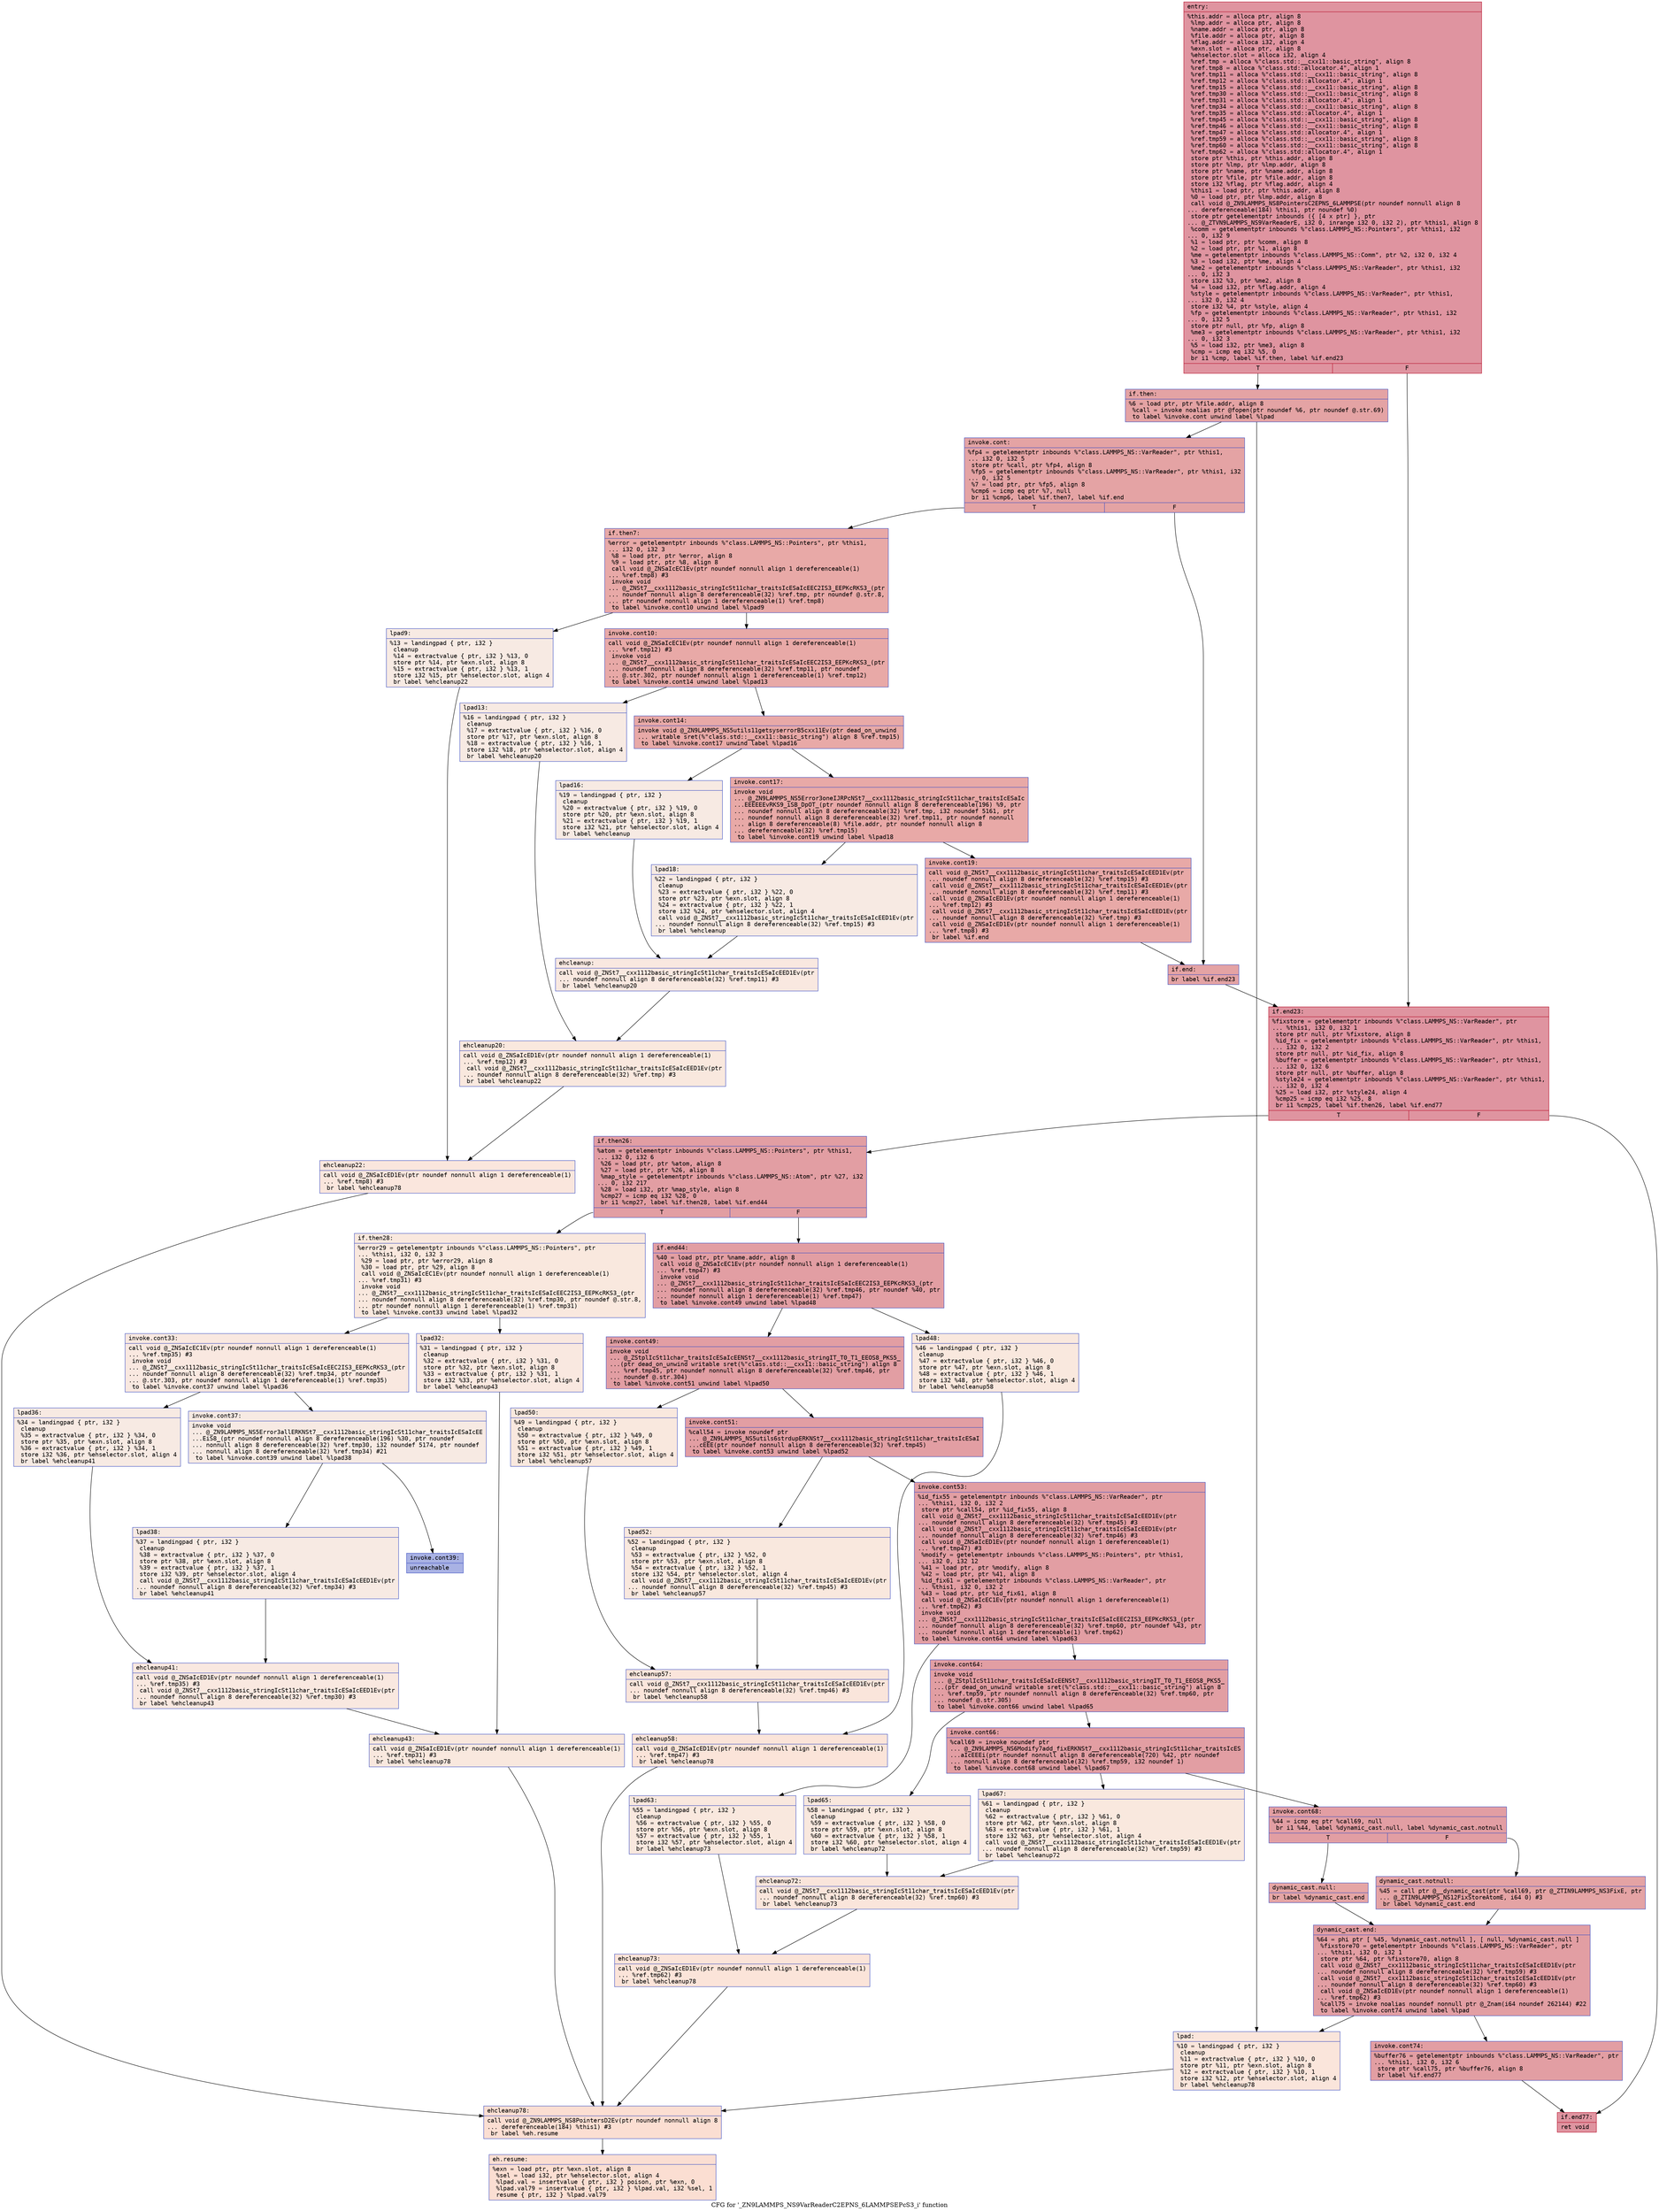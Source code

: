 digraph "CFG for '_ZN9LAMMPS_NS9VarReaderC2EPNS_6LAMMPSEPcS3_i' function" {
	label="CFG for '_ZN9LAMMPS_NS9VarReaderC2EPNS_6LAMMPSEPcS3_i' function";

	Node0x556bfe9570a0 [shape=record,color="#b70d28ff", style=filled, fillcolor="#b70d2870" fontname="Courier",label="{entry:\l|  %this.addr = alloca ptr, align 8\l  %lmp.addr = alloca ptr, align 8\l  %name.addr = alloca ptr, align 8\l  %file.addr = alloca ptr, align 8\l  %flag.addr = alloca i32, align 4\l  %exn.slot = alloca ptr, align 8\l  %ehselector.slot = alloca i32, align 4\l  %ref.tmp = alloca %\"class.std::__cxx11::basic_string\", align 8\l  %ref.tmp8 = alloca %\"class.std::allocator.4\", align 1\l  %ref.tmp11 = alloca %\"class.std::__cxx11::basic_string\", align 8\l  %ref.tmp12 = alloca %\"class.std::allocator.4\", align 1\l  %ref.tmp15 = alloca %\"class.std::__cxx11::basic_string\", align 8\l  %ref.tmp30 = alloca %\"class.std::__cxx11::basic_string\", align 8\l  %ref.tmp31 = alloca %\"class.std::allocator.4\", align 1\l  %ref.tmp34 = alloca %\"class.std::__cxx11::basic_string\", align 8\l  %ref.tmp35 = alloca %\"class.std::allocator.4\", align 1\l  %ref.tmp45 = alloca %\"class.std::__cxx11::basic_string\", align 8\l  %ref.tmp46 = alloca %\"class.std::__cxx11::basic_string\", align 8\l  %ref.tmp47 = alloca %\"class.std::allocator.4\", align 1\l  %ref.tmp59 = alloca %\"class.std::__cxx11::basic_string\", align 8\l  %ref.tmp60 = alloca %\"class.std::__cxx11::basic_string\", align 8\l  %ref.tmp62 = alloca %\"class.std::allocator.4\", align 1\l  store ptr %this, ptr %this.addr, align 8\l  store ptr %lmp, ptr %lmp.addr, align 8\l  store ptr %name, ptr %name.addr, align 8\l  store ptr %file, ptr %file.addr, align 8\l  store i32 %flag, ptr %flag.addr, align 4\l  %this1 = load ptr, ptr %this.addr, align 8\l  %0 = load ptr, ptr %lmp.addr, align 8\l  call void @_ZN9LAMMPS_NS8PointersC2EPNS_6LAMMPSE(ptr noundef nonnull align 8\l... dereferenceable(184) %this1, ptr noundef %0)\l  store ptr getelementptr inbounds (\{ [4 x ptr] \}, ptr\l... @_ZTVN9LAMMPS_NS9VarReaderE, i32 0, inrange i32 0, i32 2), ptr %this1, align 8\l  %comm = getelementptr inbounds %\"class.LAMMPS_NS::Pointers\", ptr %this1, i32\l... 0, i32 9\l  %1 = load ptr, ptr %comm, align 8\l  %2 = load ptr, ptr %1, align 8\l  %me = getelementptr inbounds %\"class.LAMMPS_NS::Comm\", ptr %2, i32 0, i32 4\l  %3 = load i32, ptr %me, align 4\l  %me2 = getelementptr inbounds %\"class.LAMMPS_NS::VarReader\", ptr %this1, i32\l... 0, i32 3\l  store i32 %3, ptr %me2, align 8\l  %4 = load i32, ptr %flag.addr, align 4\l  %style = getelementptr inbounds %\"class.LAMMPS_NS::VarReader\", ptr %this1,\l... i32 0, i32 4\l  store i32 %4, ptr %style, align 4\l  %fp = getelementptr inbounds %\"class.LAMMPS_NS::VarReader\", ptr %this1, i32\l... 0, i32 5\l  store ptr null, ptr %fp, align 8\l  %me3 = getelementptr inbounds %\"class.LAMMPS_NS::VarReader\", ptr %this1, i32\l... 0, i32 3\l  %5 = load i32, ptr %me3, align 8\l  %cmp = icmp eq i32 %5, 0\l  br i1 %cmp, label %if.then, label %if.end23\l|{<s0>T|<s1>F}}"];
	Node0x556bfe9570a0:s0 -> Node0x556bfe9597d0[tooltip="entry -> if.then\nProbability 37.50%" ];
	Node0x556bfe9570a0:s1 -> Node0x556bfe959840[tooltip="entry -> if.end23\nProbability 62.50%" ];
	Node0x556bfe9597d0 [shape=record,color="#3d50c3ff", style=filled, fillcolor="#c32e3170" fontname="Courier",label="{if.then:\l|  %6 = load ptr, ptr %file.addr, align 8\l  %call = invoke noalias ptr @fopen(ptr noundef %6, ptr noundef @.str.69)\l          to label %invoke.cont unwind label %lpad\l}"];
	Node0x556bfe9597d0 -> Node0x556bfe9599c0[tooltip="if.then -> invoke.cont\nProbability 100.00%" ];
	Node0x556bfe9597d0 -> Node0x556bfe959a10[tooltip="if.then -> lpad\nProbability 0.00%" ];
	Node0x556bfe9599c0 [shape=record,color="#3d50c3ff", style=filled, fillcolor="#c32e3170" fontname="Courier",label="{invoke.cont:\l|  %fp4 = getelementptr inbounds %\"class.LAMMPS_NS::VarReader\", ptr %this1,\l... i32 0, i32 5\l  store ptr %call, ptr %fp4, align 8\l  %fp5 = getelementptr inbounds %\"class.LAMMPS_NS::VarReader\", ptr %this1, i32\l... 0, i32 5\l  %7 = load ptr, ptr %fp5, align 8\l  %cmp6 = icmp eq ptr %7, null\l  br i1 %cmp6, label %if.then7, label %if.end\l|{<s0>T|<s1>F}}"];
	Node0x556bfe9599c0:s0 -> Node0x556bfe959f80[tooltip="invoke.cont -> if.then7\nProbability 37.50%" ];
	Node0x556bfe9599c0:s1 -> Node0x556bfe95a000[tooltip="invoke.cont -> if.end\nProbability 62.50%" ];
	Node0x556bfe959f80 [shape=record,color="#3d50c3ff", style=filled, fillcolor="#ca3b3770" fontname="Courier",label="{if.then7:\l|  %error = getelementptr inbounds %\"class.LAMMPS_NS::Pointers\", ptr %this1,\l... i32 0, i32 3\l  %8 = load ptr, ptr %error, align 8\l  %9 = load ptr, ptr %8, align 8\l  call void @_ZNSaIcEC1Ev(ptr noundef nonnull align 1 dereferenceable(1)\l... %ref.tmp8) #3\l  invoke void\l... @_ZNSt7__cxx1112basic_stringIcSt11char_traitsIcESaIcEEC2IS3_EEPKcRKS3_(ptr\l... noundef nonnull align 8 dereferenceable(32) %ref.tmp, ptr noundef @.str.8,\l... ptr noundef nonnull align 1 dereferenceable(1) %ref.tmp8)\l          to label %invoke.cont10 unwind label %lpad9\l}"];
	Node0x556bfe959f80 -> Node0x556bfe95a480[tooltip="if.then7 -> invoke.cont10\nProbability 100.00%" ];
	Node0x556bfe959f80 -> Node0x556bfe95a500[tooltip="if.then7 -> lpad9\nProbability 0.00%" ];
	Node0x556bfe95a480 [shape=record,color="#3d50c3ff", style=filled, fillcolor="#ca3b3770" fontname="Courier",label="{invoke.cont10:\l|  call void @_ZNSaIcEC1Ev(ptr noundef nonnull align 1 dereferenceable(1)\l... %ref.tmp12) #3\l  invoke void\l... @_ZNSt7__cxx1112basic_stringIcSt11char_traitsIcESaIcEEC2IS3_EEPKcRKS3_(ptr\l... noundef nonnull align 8 dereferenceable(32) %ref.tmp11, ptr noundef\l... @.str.302, ptr noundef nonnull align 1 dereferenceable(1) %ref.tmp12)\l          to label %invoke.cont14 unwind label %lpad13\l}"];
	Node0x556bfe95a480 -> Node0x556bfe958540[tooltip="invoke.cont10 -> invoke.cont14\nProbability 100.00%" ];
	Node0x556bfe95a480 -> Node0x556bfe95ab70[tooltip="invoke.cont10 -> lpad13\nProbability 0.00%" ];
	Node0x556bfe958540 [shape=record,color="#3d50c3ff", style=filled, fillcolor="#ca3b3770" fontname="Courier",label="{invoke.cont14:\l|  invoke void @_ZN9LAMMPS_NS5utils11getsyserrorB5cxx11Ev(ptr dead_on_unwind\l... writable sret(%\"class.std::__cxx11::basic_string\") align 8 %ref.tmp15)\l          to label %invoke.cont17 unwind label %lpad16\l}"];
	Node0x556bfe958540 -> Node0x556bfe9584f0[tooltip="invoke.cont14 -> invoke.cont17\nProbability 100.00%" ];
	Node0x556bfe958540 -> Node0x556bfe95ada0[tooltip="invoke.cont14 -> lpad16\nProbability 0.00%" ];
	Node0x556bfe9584f0 [shape=record,color="#3d50c3ff", style=filled, fillcolor="#ca3b3770" fontname="Courier",label="{invoke.cont17:\l|  invoke void\l... @_ZN9LAMMPS_NS5Error3oneIJRPcNSt7__cxx1112basic_stringIcSt11char_traitsIcESaIc\l...EEEEEEvRKS9_iSB_DpOT_(ptr noundef nonnull align 8 dereferenceable(196) %9, ptr\l... noundef nonnull align 8 dereferenceable(32) %ref.tmp, i32 noundef 5161, ptr\l... noundef nonnull align 8 dereferenceable(32) %ref.tmp11, ptr noundef nonnull\l... align 8 dereferenceable(8) %file.addr, ptr noundef nonnull align 8\l... dereferenceable(32) %ref.tmp15)\l          to label %invoke.cont19 unwind label %lpad18\l}"];
	Node0x556bfe9584f0 -> Node0x556bfe95af40[tooltip="invoke.cont17 -> invoke.cont19\nProbability 100.00%" ];
	Node0x556bfe9584f0 -> Node0x556bfe971cd0[tooltip="invoke.cont17 -> lpad18\nProbability 0.00%" ];
	Node0x556bfe95af40 [shape=record,color="#3d50c3ff", style=filled, fillcolor="#ca3b3770" fontname="Courier",label="{invoke.cont19:\l|  call void @_ZNSt7__cxx1112basic_stringIcSt11char_traitsIcESaIcEED1Ev(ptr\l... noundef nonnull align 8 dereferenceable(32) %ref.tmp15) #3\l  call void @_ZNSt7__cxx1112basic_stringIcSt11char_traitsIcESaIcEED1Ev(ptr\l... noundef nonnull align 8 dereferenceable(32) %ref.tmp11) #3\l  call void @_ZNSaIcED1Ev(ptr noundef nonnull align 1 dereferenceable(1)\l... %ref.tmp12) #3\l  call void @_ZNSt7__cxx1112basic_stringIcSt11char_traitsIcESaIcEED1Ev(ptr\l... noundef nonnull align 8 dereferenceable(32) %ref.tmp) #3\l  call void @_ZNSaIcED1Ev(ptr noundef nonnull align 1 dereferenceable(1)\l... %ref.tmp8) #3\l  br label %if.end\l}"];
	Node0x556bfe95af40 -> Node0x556bfe95a000[tooltip="invoke.cont19 -> if.end\nProbability 100.00%" ];
	Node0x556bfe959a10 [shape=record,color="#3d50c3ff", style=filled, fillcolor="#f4c5ad70" fontname="Courier",label="{lpad:\l|  %10 = landingpad \{ ptr, i32 \}\l          cleanup\l  %11 = extractvalue \{ ptr, i32 \} %10, 0\l  store ptr %11, ptr %exn.slot, align 8\l  %12 = extractvalue \{ ptr, i32 \} %10, 1\l  store i32 %12, ptr %ehselector.slot, align 4\l  br label %ehcleanup78\l}"];
	Node0x556bfe959a10 -> Node0x556bfe972880[tooltip="lpad -> ehcleanup78\nProbability 100.00%" ];
	Node0x556bfe95a500 [shape=record,color="#3d50c3ff", style=filled, fillcolor="#eed0c070" fontname="Courier",label="{lpad9:\l|  %13 = landingpad \{ ptr, i32 \}\l          cleanup\l  %14 = extractvalue \{ ptr, i32 \} %13, 0\l  store ptr %14, ptr %exn.slot, align 8\l  %15 = extractvalue \{ ptr, i32 \} %13, 1\l  store i32 %15, ptr %ehselector.slot, align 4\l  br label %ehcleanup22\l}"];
	Node0x556bfe95a500 -> Node0x556bfe972bf0[tooltip="lpad9 -> ehcleanup22\nProbability 100.00%" ];
	Node0x556bfe95ab70 [shape=record,color="#3d50c3ff", style=filled, fillcolor="#eed0c070" fontname="Courier",label="{lpad13:\l|  %16 = landingpad \{ ptr, i32 \}\l          cleanup\l  %17 = extractvalue \{ ptr, i32 \} %16, 0\l  store ptr %17, ptr %exn.slot, align 8\l  %18 = extractvalue \{ ptr, i32 \} %16, 1\l  store i32 %18, ptr %ehselector.slot, align 4\l  br label %ehcleanup20\l}"];
	Node0x556bfe95ab70 -> Node0x556bfe972fc0[tooltip="lpad13 -> ehcleanup20\nProbability 100.00%" ];
	Node0x556bfe95ada0 [shape=record,color="#3d50c3ff", style=filled, fillcolor="#eed0c070" fontname="Courier",label="{lpad16:\l|  %19 = landingpad \{ ptr, i32 \}\l          cleanup\l  %20 = extractvalue \{ ptr, i32 \} %19, 0\l  store ptr %20, ptr %exn.slot, align 8\l  %21 = extractvalue \{ ptr, i32 \} %19, 1\l  store i32 %21, ptr %ehselector.slot, align 4\l  br label %ehcleanup\l}"];
	Node0x556bfe95ada0 -> Node0x556bfe973390[tooltip="lpad16 -> ehcleanup\nProbability 100.00%" ];
	Node0x556bfe971cd0 [shape=record,color="#3d50c3ff", style=filled, fillcolor="#eed0c070" fontname="Courier",label="{lpad18:\l|  %22 = landingpad \{ ptr, i32 \}\l          cleanup\l  %23 = extractvalue \{ ptr, i32 \} %22, 0\l  store ptr %23, ptr %exn.slot, align 8\l  %24 = extractvalue \{ ptr, i32 \} %22, 1\l  store i32 %24, ptr %ehselector.slot, align 4\l  call void @_ZNSt7__cxx1112basic_stringIcSt11char_traitsIcESaIcEED1Ev(ptr\l... noundef nonnull align 8 dereferenceable(32) %ref.tmp15) #3\l  br label %ehcleanup\l}"];
	Node0x556bfe971cd0 -> Node0x556bfe973390[tooltip="lpad18 -> ehcleanup\nProbability 100.00%" ];
	Node0x556bfe973390 [shape=record,color="#3d50c3ff", style=filled, fillcolor="#f1ccb870" fontname="Courier",label="{ehcleanup:\l|  call void @_ZNSt7__cxx1112basic_stringIcSt11char_traitsIcESaIcEED1Ev(ptr\l... noundef nonnull align 8 dereferenceable(32) %ref.tmp11) #3\l  br label %ehcleanup20\l}"];
	Node0x556bfe973390 -> Node0x556bfe972fc0[tooltip="ehcleanup -> ehcleanup20\nProbability 100.00%" ];
	Node0x556bfe972fc0 [shape=record,color="#3d50c3ff", style=filled, fillcolor="#f2cab570" fontname="Courier",label="{ehcleanup20:\l|  call void @_ZNSaIcED1Ev(ptr noundef nonnull align 1 dereferenceable(1)\l... %ref.tmp12) #3\l  call void @_ZNSt7__cxx1112basic_stringIcSt11char_traitsIcESaIcEED1Ev(ptr\l... noundef nonnull align 8 dereferenceable(32) %ref.tmp) #3\l  br label %ehcleanup22\l}"];
	Node0x556bfe972fc0 -> Node0x556bfe972bf0[tooltip="ehcleanup20 -> ehcleanup22\nProbability 100.00%" ];
	Node0x556bfe972bf0 [shape=record,color="#3d50c3ff", style=filled, fillcolor="#f3c7b170" fontname="Courier",label="{ehcleanup22:\l|  call void @_ZNSaIcED1Ev(ptr noundef nonnull align 1 dereferenceable(1)\l... %ref.tmp8) #3\l  br label %ehcleanup78\l}"];
	Node0x556bfe972bf0 -> Node0x556bfe972880[tooltip="ehcleanup22 -> ehcleanup78\nProbability 100.00%" ];
	Node0x556bfe95a000 [shape=record,color="#3d50c3ff", style=filled, fillcolor="#c32e3170" fontname="Courier",label="{if.end:\l|  br label %if.end23\l}"];
	Node0x556bfe95a000 -> Node0x556bfe959840[tooltip="if.end -> if.end23\nProbability 100.00%" ];
	Node0x556bfe959840 [shape=record,color="#b70d28ff", style=filled, fillcolor="#b70d2870" fontname="Courier",label="{if.end23:\l|  %fixstore = getelementptr inbounds %\"class.LAMMPS_NS::VarReader\", ptr\l... %this1, i32 0, i32 1\l  store ptr null, ptr %fixstore, align 8\l  %id_fix = getelementptr inbounds %\"class.LAMMPS_NS::VarReader\", ptr %this1,\l... i32 0, i32 2\l  store ptr null, ptr %id_fix, align 8\l  %buffer = getelementptr inbounds %\"class.LAMMPS_NS::VarReader\", ptr %this1,\l... i32 0, i32 6\l  store ptr null, ptr %buffer, align 8\l  %style24 = getelementptr inbounds %\"class.LAMMPS_NS::VarReader\", ptr %this1,\l... i32 0, i32 4\l  %25 = load i32, ptr %style24, align 4\l  %cmp25 = icmp eq i32 %25, 8\l  br i1 %cmp25, label %if.then26, label %if.end77\l|{<s0>T|<s1>F}}"];
	Node0x556bfe959840:s0 -> Node0x556bfe974550[tooltip="if.end23 -> if.then26\nProbability 50.00%" ];
	Node0x556bfe959840:s1 -> Node0x556bfe9745d0[tooltip="if.end23 -> if.end77\nProbability 50.00%" ];
	Node0x556bfe974550 [shape=record,color="#3d50c3ff", style=filled, fillcolor="#be242e70" fontname="Courier",label="{if.then26:\l|  %atom = getelementptr inbounds %\"class.LAMMPS_NS::Pointers\", ptr %this1,\l... i32 0, i32 6\l  %26 = load ptr, ptr %atom, align 8\l  %27 = load ptr, ptr %26, align 8\l  %map_style = getelementptr inbounds %\"class.LAMMPS_NS::Atom\", ptr %27, i32\l... 0, i32 217\l  %28 = load i32, ptr %map_style, align 8\l  %cmp27 = icmp eq i32 %28, 0\l  br i1 %cmp27, label %if.then28, label %if.end44\l|{<s0>T|<s1>F}}"];
	Node0x556bfe974550:s0 -> Node0x556bfe974b00[tooltip="if.then26 -> if.then28\nProbability 0.00%" ];
	Node0x556bfe974550:s1 -> Node0x556bfe974b80[tooltip="if.then26 -> if.end44\nProbability 100.00%" ];
	Node0x556bfe974b00 [shape=record,color="#3d50c3ff", style=filled, fillcolor="#f2cab570" fontname="Courier",label="{if.then28:\l|  %error29 = getelementptr inbounds %\"class.LAMMPS_NS::Pointers\", ptr\l... %this1, i32 0, i32 3\l  %29 = load ptr, ptr %error29, align 8\l  %30 = load ptr, ptr %29, align 8\l  call void @_ZNSaIcEC1Ev(ptr noundef nonnull align 1 dereferenceable(1)\l... %ref.tmp31) #3\l  invoke void\l... @_ZNSt7__cxx1112basic_stringIcSt11char_traitsIcESaIcEEC2IS3_EEPKcRKS3_(ptr\l... noundef nonnull align 8 dereferenceable(32) %ref.tmp30, ptr noundef @.str.8,\l... ptr noundef nonnull align 1 dereferenceable(1) %ref.tmp31)\l          to label %invoke.cont33 unwind label %lpad32\l}"];
	Node0x556bfe974b00 -> Node0x556bfe975010[tooltip="if.then28 -> invoke.cont33\nProbability 50.00%" ];
	Node0x556bfe974b00 -> Node0x556bfe975090[tooltip="if.then28 -> lpad32\nProbability 50.00%" ];
	Node0x556bfe975010 [shape=record,color="#3d50c3ff", style=filled, fillcolor="#f1ccb870" fontname="Courier",label="{invoke.cont33:\l|  call void @_ZNSaIcEC1Ev(ptr noundef nonnull align 1 dereferenceable(1)\l... %ref.tmp35) #3\l  invoke void\l... @_ZNSt7__cxx1112basic_stringIcSt11char_traitsIcESaIcEEC2IS3_EEPKcRKS3_(ptr\l... noundef nonnull align 8 dereferenceable(32) %ref.tmp34, ptr noundef\l... @.str.303, ptr noundef nonnull align 1 dereferenceable(1) %ref.tmp35)\l          to label %invoke.cont37 unwind label %lpad36\l}"];
	Node0x556bfe975010 -> Node0x556bfe9753b0[tooltip="invoke.cont33 -> invoke.cont37\nProbability 50.00%" ];
	Node0x556bfe975010 -> Node0x556bfe975400[tooltip="invoke.cont33 -> lpad36\nProbability 50.00%" ];
	Node0x556bfe9753b0 [shape=record,color="#3d50c3ff", style=filled, fillcolor="#eed0c070" fontname="Courier",label="{invoke.cont37:\l|  invoke void\l... @_ZN9LAMMPS_NS5Error3allERKNSt7__cxx1112basic_stringIcSt11char_traitsIcESaIcEE\l...EiS8_(ptr noundef nonnull align 8 dereferenceable(196) %30, ptr noundef\l... nonnull align 8 dereferenceable(32) %ref.tmp30, i32 noundef 5174, ptr noundef\l... nonnull align 8 dereferenceable(32) %ref.tmp34) #21\l          to label %invoke.cont39 unwind label %lpad38\l}"];
	Node0x556bfe9753b0 -> Node0x556bfe975360[tooltip="invoke.cont37 -> invoke.cont39\nProbability 0.00%" ];
	Node0x556bfe9753b0 -> Node0x556bfe9756c0[tooltip="invoke.cont37 -> lpad38\nProbability 100.00%" ];
	Node0x556bfe975360 [shape=record,color="#3d50c3ff", style=filled, fillcolor="#3d50c370" fontname="Courier",label="{invoke.cont39:\l|  unreachable\l}"];
	Node0x556bfe975090 [shape=record,color="#3d50c3ff", style=filled, fillcolor="#f1ccb870" fontname="Courier",label="{lpad32:\l|  %31 = landingpad \{ ptr, i32 \}\l          cleanup\l  %32 = extractvalue \{ ptr, i32 \} %31, 0\l  store ptr %32, ptr %exn.slot, align 8\l  %33 = extractvalue \{ ptr, i32 \} %31, 1\l  store i32 %33, ptr %ehselector.slot, align 4\l  br label %ehcleanup43\l}"];
	Node0x556bfe975090 -> Node0x556bfe975c80[tooltip="lpad32 -> ehcleanup43\nProbability 100.00%" ];
	Node0x556bfe975400 [shape=record,color="#3d50c3ff", style=filled, fillcolor="#eed0c070" fontname="Courier",label="{lpad36:\l|  %34 = landingpad \{ ptr, i32 \}\l          cleanup\l  %35 = extractvalue \{ ptr, i32 \} %34, 0\l  store ptr %35, ptr %exn.slot, align 8\l  %36 = extractvalue \{ ptr, i32 \} %34, 1\l  store i32 %36, ptr %ehselector.slot, align 4\l  br label %ehcleanup41\l}"];
	Node0x556bfe975400 -> Node0x556bfe975fd0[tooltip="lpad36 -> ehcleanup41\nProbability 100.00%" ];
	Node0x556bfe9756c0 [shape=record,color="#3d50c3ff", style=filled, fillcolor="#eed0c070" fontname="Courier",label="{lpad38:\l|  %37 = landingpad \{ ptr, i32 \}\l          cleanup\l  %38 = extractvalue \{ ptr, i32 \} %37, 0\l  store ptr %38, ptr %exn.slot, align 8\l  %39 = extractvalue \{ ptr, i32 \} %37, 1\l  store i32 %39, ptr %ehselector.slot, align 4\l  call void @_ZNSt7__cxx1112basic_stringIcSt11char_traitsIcESaIcEED1Ev(ptr\l... noundef nonnull align 8 dereferenceable(32) %ref.tmp34) #3\l  br label %ehcleanup41\l}"];
	Node0x556bfe9756c0 -> Node0x556bfe975fd0[tooltip="lpad38 -> ehcleanup41\nProbability 100.00%" ];
	Node0x556bfe975fd0 [shape=record,color="#3d50c3ff", style=filled, fillcolor="#f1ccb870" fontname="Courier",label="{ehcleanup41:\l|  call void @_ZNSaIcED1Ev(ptr noundef nonnull align 1 dereferenceable(1)\l... %ref.tmp35) #3\l  call void @_ZNSt7__cxx1112basic_stringIcSt11char_traitsIcESaIcEED1Ev(ptr\l... noundef nonnull align 8 dereferenceable(32) %ref.tmp30) #3\l  br label %ehcleanup43\l}"];
	Node0x556bfe975fd0 -> Node0x556bfe975c80[tooltip="ehcleanup41 -> ehcleanup43\nProbability 100.00%" ];
	Node0x556bfe975c80 [shape=record,color="#3d50c3ff", style=filled, fillcolor="#f2cab570" fontname="Courier",label="{ehcleanup43:\l|  call void @_ZNSaIcED1Ev(ptr noundef nonnull align 1 dereferenceable(1)\l... %ref.tmp31) #3\l  br label %ehcleanup78\l}"];
	Node0x556bfe975c80 -> Node0x556bfe972880[tooltip="ehcleanup43 -> ehcleanup78\nProbability 100.00%" ];
	Node0x556bfe974b80 [shape=record,color="#3d50c3ff", style=filled, fillcolor="#be242e70" fontname="Courier",label="{if.end44:\l|  %40 = load ptr, ptr %name.addr, align 8\l  call void @_ZNSaIcEC1Ev(ptr noundef nonnull align 1 dereferenceable(1)\l... %ref.tmp47) #3\l  invoke void\l... @_ZNSt7__cxx1112basic_stringIcSt11char_traitsIcESaIcEEC2IS3_EEPKcRKS3_(ptr\l... noundef nonnull align 8 dereferenceable(32) %ref.tmp46, ptr noundef %40, ptr\l... noundef nonnull align 1 dereferenceable(1) %ref.tmp47)\l          to label %invoke.cont49 unwind label %lpad48\l}"];
	Node0x556bfe974b80 -> Node0x556bfe976ad0[tooltip="if.end44 -> invoke.cont49\nProbability 100.00%" ];
	Node0x556bfe974b80 -> Node0x556bfe976b20[tooltip="if.end44 -> lpad48\nProbability 0.00%" ];
	Node0x556bfe976ad0 [shape=record,color="#3d50c3ff", style=filled, fillcolor="#be242e70" fontname="Courier",label="{invoke.cont49:\l|  invoke void\l... @_ZStplIcSt11char_traitsIcESaIcEENSt7__cxx1112basic_stringIT_T0_T1_EEOS8_PKS5_\l...(ptr dead_on_unwind writable sret(%\"class.std::__cxx11::basic_string\") align 8\l... %ref.tmp45, ptr noundef nonnull align 8 dereferenceable(32) %ref.tmp46, ptr\l... noundef @.str.304)\l          to label %invoke.cont51 unwind label %lpad50\l}"];
	Node0x556bfe976ad0 -> Node0x556bfe976a80[tooltip="invoke.cont49 -> invoke.cont51\nProbability 100.00%" ];
	Node0x556bfe976ad0 -> Node0x556bfe976d50[tooltip="invoke.cont49 -> lpad50\nProbability 0.00%" ];
	Node0x556bfe976a80 [shape=record,color="#3d50c3ff", style=filled, fillcolor="#be242e70" fontname="Courier",label="{invoke.cont51:\l|  %call54 = invoke noundef ptr\l... @_ZN9LAMMPS_NS5utils6strdupERKNSt7__cxx1112basic_stringIcSt11char_traitsIcESaI\l...cEEE(ptr noundef nonnull align 8 dereferenceable(32) %ref.tmp45)\l          to label %invoke.cont53 unwind label %lpad52\l}"];
	Node0x556bfe976a80 -> Node0x556bfe9770a0[tooltip="invoke.cont51 -> invoke.cont53\nProbability 100.00%" ];
	Node0x556bfe976a80 -> Node0x556bfe9770f0[tooltip="invoke.cont51 -> lpad52\nProbability 0.00%" ];
	Node0x556bfe9770a0 [shape=record,color="#3d50c3ff", style=filled, fillcolor="#be242e70" fontname="Courier",label="{invoke.cont53:\l|  %id_fix55 = getelementptr inbounds %\"class.LAMMPS_NS::VarReader\", ptr\l... %this1, i32 0, i32 2\l  store ptr %call54, ptr %id_fix55, align 8\l  call void @_ZNSt7__cxx1112basic_stringIcSt11char_traitsIcESaIcEED1Ev(ptr\l... noundef nonnull align 8 dereferenceable(32) %ref.tmp45) #3\l  call void @_ZNSt7__cxx1112basic_stringIcSt11char_traitsIcESaIcEED1Ev(ptr\l... noundef nonnull align 8 dereferenceable(32) %ref.tmp46) #3\l  call void @_ZNSaIcED1Ev(ptr noundef nonnull align 1 dereferenceable(1)\l... %ref.tmp47) #3\l  %modify = getelementptr inbounds %\"class.LAMMPS_NS::Pointers\", ptr %this1,\l... i32 0, i32 12\l  %41 = load ptr, ptr %modify, align 8\l  %42 = load ptr, ptr %41, align 8\l  %id_fix61 = getelementptr inbounds %\"class.LAMMPS_NS::VarReader\", ptr\l... %this1, i32 0, i32 2\l  %43 = load ptr, ptr %id_fix61, align 8\l  call void @_ZNSaIcEC1Ev(ptr noundef nonnull align 1 dereferenceable(1)\l... %ref.tmp62) #3\l  invoke void\l... @_ZNSt7__cxx1112basic_stringIcSt11char_traitsIcESaIcEEC2IS3_EEPKcRKS3_(ptr\l... noundef nonnull align 8 dereferenceable(32) %ref.tmp60, ptr noundef %43, ptr\l... noundef nonnull align 1 dereferenceable(1) %ref.tmp62)\l          to label %invoke.cont64 unwind label %lpad63\l}"];
	Node0x556bfe9770a0 -> Node0x556bfe977be0[tooltip="invoke.cont53 -> invoke.cont64\nProbability 100.00%" ];
	Node0x556bfe9770a0 -> Node0x556bfe977c60[tooltip="invoke.cont53 -> lpad63\nProbability 0.00%" ];
	Node0x556bfe977be0 [shape=record,color="#3d50c3ff", style=filled, fillcolor="#be242e70" fontname="Courier",label="{invoke.cont64:\l|  invoke void\l... @_ZStplIcSt11char_traitsIcESaIcEENSt7__cxx1112basic_stringIT_T0_T1_EEOS8_PKS5_\l...(ptr dead_on_unwind writable sret(%\"class.std::__cxx11::basic_string\") align 8\l... %ref.tmp59, ptr noundef nonnull align 8 dereferenceable(32) %ref.tmp60, ptr\l... noundef @.str.305)\l          to label %invoke.cont66 unwind label %lpad65\l}"];
	Node0x556bfe977be0 -> Node0x556bfe977b90[tooltip="invoke.cont64 -> invoke.cont66\nProbability 100.00%" ];
	Node0x556bfe977be0 -> Node0x556bfe977e90[tooltip="invoke.cont64 -> lpad65\nProbability 0.00%" ];
	Node0x556bfe977b90 [shape=record,color="#3d50c3ff", style=filled, fillcolor="#be242e70" fontname="Courier",label="{invoke.cont66:\l|  %call69 = invoke noundef ptr\l... @_ZN9LAMMPS_NS6Modify7add_fixERKNSt7__cxx1112basic_stringIcSt11char_traitsIcES\l...aIcEEEi(ptr noundef nonnull align 8 dereferenceable(720) %42, ptr noundef\l... nonnull align 8 dereferenceable(32) %ref.tmp59, i32 noundef 1)\l          to label %invoke.cont68 unwind label %lpad67\l}"];
	Node0x556bfe977b90 -> Node0x556bfe978160[tooltip="invoke.cont66 -> invoke.cont68\nProbability 100.00%" ];
	Node0x556bfe977b90 -> Node0x556bfe9781b0[tooltip="invoke.cont66 -> lpad67\nProbability 0.00%" ];
	Node0x556bfe978160 [shape=record,color="#3d50c3ff", style=filled, fillcolor="#be242e70" fontname="Courier",label="{invoke.cont68:\l|  %44 = icmp eq ptr %call69, null\l  br i1 %44, label %dynamic_cast.null, label %dynamic_cast.notnull\l|{<s0>T|<s1>F}}"];
	Node0x556bfe978160:s0 -> Node0x556bfe95a5e0[tooltip="invoke.cont68 -> dynamic_cast.null\nProbability 37.50%" ];
	Node0x556bfe978160:s1 -> Node0x556bfe95a660[tooltip="invoke.cont68 -> dynamic_cast.notnull\nProbability 62.50%" ];
	Node0x556bfe95a660 [shape=record,color="#3d50c3ff", style=filled, fillcolor="#c32e3170" fontname="Courier",label="{dynamic_cast.notnull:\l|  %45 = call ptr @__dynamic_cast(ptr %call69, ptr @_ZTIN9LAMMPS_NS3FixE, ptr\l... @_ZTIN9LAMMPS_NS12FixStoreAtomE, i64 0) #3\l  br label %dynamic_cast.end\l}"];
	Node0x556bfe95a660 -> Node0x556bfe95aa20[tooltip="dynamic_cast.notnull -> dynamic_cast.end\nProbability 100.00%" ];
	Node0x556bfe976b20 [shape=record,color="#3d50c3ff", style=filled, fillcolor="#f2cab570" fontname="Courier",label="{lpad48:\l|  %46 = landingpad \{ ptr, i32 \}\l          cleanup\l  %47 = extractvalue \{ ptr, i32 \} %46, 0\l  store ptr %47, ptr %exn.slot, align 8\l  %48 = extractvalue \{ ptr, i32 \} %46, 1\l  store i32 %48, ptr %ehselector.slot, align 4\l  br label %ehcleanup58\l}"];
	Node0x556bfe976b20 -> Node0x556bfe979b90[tooltip="lpad48 -> ehcleanup58\nProbability 100.00%" ];
	Node0x556bfe976d50 [shape=record,color="#3d50c3ff", style=filled, fillcolor="#f2cab570" fontname="Courier",label="{lpad50:\l|  %49 = landingpad \{ ptr, i32 \}\l          cleanup\l  %50 = extractvalue \{ ptr, i32 \} %49, 0\l  store ptr %50, ptr %exn.slot, align 8\l  %51 = extractvalue \{ ptr, i32 \} %49, 1\l  store i32 %51, ptr %ehselector.slot, align 4\l  br label %ehcleanup57\l}"];
	Node0x556bfe976d50 -> Node0x556bfe979f10[tooltip="lpad50 -> ehcleanup57\nProbability 100.00%" ];
	Node0x556bfe9770f0 [shape=record,color="#3d50c3ff", style=filled, fillcolor="#f2cab570" fontname="Courier",label="{lpad52:\l|  %52 = landingpad \{ ptr, i32 \}\l          cleanup\l  %53 = extractvalue \{ ptr, i32 \} %52, 0\l  store ptr %53, ptr %exn.slot, align 8\l  %54 = extractvalue \{ ptr, i32 \} %52, 1\l  store i32 %54, ptr %ehselector.slot, align 4\l  call void @_ZNSt7__cxx1112basic_stringIcSt11char_traitsIcESaIcEED1Ev(ptr\l... noundef nonnull align 8 dereferenceable(32) %ref.tmp45) #3\l  br label %ehcleanup57\l}"];
	Node0x556bfe9770f0 -> Node0x556bfe979f10[tooltip="lpad52 -> ehcleanup57\nProbability 100.00%" ];
	Node0x556bfe979f10 [shape=record,color="#3d50c3ff", style=filled, fillcolor="#f4c5ad70" fontname="Courier",label="{ehcleanup57:\l|  call void @_ZNSt7__cxx1112basic_stringIcSt11char_traitsIcESaIcEED1Ev(ptr\l... noundef nonnull align 8 dereferenceable(32) %ref.tmp46) #3\l  br label %ehcleanup58\l}"];
	Node0x556bfe979f10 -> Node0x556bfe979b90[tooltip="ehcleanup57 -> ehcleanup58\nProbability 100.00%" ];
	Node0x556bfe979b90 [shape=record,color="#3d50c3ff", style=filled, fillcolor="#f5c1a970" fontname="Courier",label="{ehcleanup58:\l|  call void @_ZNSaIcED1Ev(ptr noundef nonnull align 1 dereferenceable(1)\l... %ref.tmp47) #3\l  br label %ehcleanup78\l}"];
	Node0x556bfe979b90 -> Node0x556bfe972880[tooltip="ehcleanup58 -> ehcleanup78\nProbability 100.00%" ];
	Node0x556bfe977c60 [shape=record,color="#3d50c3ff", style=filled, fillcolor="#f2cab570" fontname="Courier",label="{lpad63:\l|  %55 = landingpad \{ ptr, i32 \}\l          cleanup\l  %56 = extractvalue \{ ptr, i32 \} %55, 0\l  store ptr %56, ptr %exn.slot, align 8\l  %57 = extractvalue \{ ptr, i32 \} %55, 1\l  store i32 %57, ptr %ehselector.slot, align 4\l  br label %ehcleanup73\l}"];
	Node0x556bfe977c60 -> Node0x556bfe97a9e0[tooltip="lpad63 -> ehcleanup73\nProbability 100.00%" ];
	Node0x556bfe977e90 [shape=record,color="#3d50c3ff", style=filled, fillcolor="#f2cab570" fontname="Courier",label="{lpad65:\l|  %58 = landingpad \{ ptr, i32 \}\l          cleanup\l  %59 = extractvalue \{ ptr, i32 \} %58, 0\l  store ptr %59, ptr %exn.slot, align 8\l  %60 = extractvalue \{ ptr, i32 \} %58, 1\l  store i32 %60, ptr %ehselector.slot, align 4\l  br label %ehcleanup72\l}"];
	Node0x556bfe977e90 -> Node0x556bfe97ad50[tooltip="lpad65 -> ehcleanup72\nProbability 100.00%" ];
	Node0x556bfe9781b0 [shape=record,color="#3d50c3ff", style=filled, fillcolor="#f2cab570" fontname="Courier",label="{lpad67:\l|  %61 = landingpad \{ ptr, i32 \}\l          cleanup\l  %62 = extractvalue \{ ptr, i32 \} %61, 0\l  store ptr %62, ptr %exn.slot, align 8\l  %63 = extractvalue \{ ptr, i32 \} %61, 1\l  store i32 %63, ptr %ehselector.slot, align 4\l  call void @_ZNSt7__cxx1112basic_stringIcSt11char_traitsIcESaIcEED1Ev(ptr\l... noundef nonnull align 8 dereferenceable(32) %ref.tmp59) #3\l  br label %ehcleanup72\l}"];
	Node0x556bfe9781b0 -> Node0x556bfe97ad50[tooltip="lpad67 -> ehcleanup72\nProbability 100.00%" ];
	Node0x556bfe95a5e0 [shape=record,color="#3d50c3ff", style=filled, fillcolor="#c5333470" fontname="Courier",label="{dynamic_cast.null:\l|  br label %dynamic_cast.end\l}"];
	Node0x556bfe95a5e0 -> Node0x556bfe95aa20[tooltip="dynamic_cast.null -> dynamic_cast.end\nProbability 100.00%" ];
	Node0x556bfe95aa20 [shape=record,color="#3d50c3ff", style=filled, fillcolor="#be242e70" fontname="Courier",label="{dynamic_cast.end:\l|  %64 = phi ptr [ %45, %dynamic_cast.notnull ], [ null, %dynamic_cast.null ]\l  %fixstore70 = getelementptr inbounds %\"class.LAMMPS_NS::VarReader\", ptr\l... %this1, i32 0, i32 1\l  store ptr %64, ptr %fixstore70, align 8\l  call void @_ZNSt7__cxx1112basic_stringIcSt11char_traitsIcESaIcEED1Ev(ptr\l... noundef nonnull align 8 dereferenceable(32) %ref.tmp59) #3\l  call void @_ZNSt7__cxx1112basic_stringIcSt11char_traitsIcESaIcEED1Ev(ptr\l... noundef nonnull align 8 dereferenceable(32) %ref.tmp60) #3\l  call void @_ZNSaIcED1Ev(ptr noundef nonnull align 1 dereferenceable(1)\l... %ref.tmp62) #3\l  %call75 = invoke noalias noundef nonnull ptr @_Znam(i64 noundef 262144) #22\l          to label %invoke.cont74 unwind label %lpad\l}"];
	Node0x556bfe95aa20 -> Node0x556bfe97b780[tooltip="dynamic_cast.end -> invoke.cont74\nProbability 100.00%" ];
	Node0x556bfe95aa20 -> Node0x556bfe959a10[tooltip="dynamic_cast.end -> lpad\nProbability 0.00%" ];
	Node0x556bfe97b780 [shape=record,color="#3d50c3ff", style=filled, fillcolor="#be242e70" fontname="Courier",label="{invoke.cont74:\l|  %buffer76 = getelementptr inbounds %\"class.LAMMPS_NS::VarReader\", ptr\l... %this1, i32 0, i32 6\l  store ptr %call75, ptr %buffer76, align 8\l  br label %if.end77\l}"];
	Node0x556bfe97b780 -> Node0x556bfe9745d0[tooltip="invoke.cont74 -> if.end77\nProbability 100.00%" ];
	Node0x556bfe97ad50 [shape=record,color="#3d50c3ff", style=filled, fillcolor="#f4c5ad70" fontname="Courier",label="{ehcleanup72:\l|  call void @_ZNSt7__cxx1112basic_stringIcSt11char_traitsIcESaIcEED1Ev(ptr\l... noundef nonnull align 8 dereferenceable(32) %ref.tmp60) #3\l  br label %ehcleanup73\l}"];
	Node0x556bfe97ad50 -> Node0x556bfe97a9e0[tooltip="ehcleanup72 -> ehcleanup73\nProbability 100.00%" ];
	Node0x556bfe97a9e0 [shape=record,color="#3d50c3ff", style=filled, fillcolor="#f5c1a970" fontname="Courier",label="{ehcleanup73:\l|  call void @_ZNSaIcED1Ev(ptr noundef nonnull align 1 dereferenceable(1)\l... %ref.tmp62) #3\l  br label %ehcleanup78\l}"];
	Node0x556bfe97a9e0 -> Node0x556bfe972880[tooltip="ehcleanup73 -> ehcleanup78\nProbability 100.00%" ];
	Node0x556bfe9745d0 [shape=record,color="#b70d28ff", style=filled, fillcolor="#b70d2870" fontname="Courier",label="{if.end77:\l|  ret void\l}"];
	Node0x556bfe972880 [shape=record,color="#3d50c3ff", style=filled, fillcolor="#f7b59970" fontname="Courier",label="{ehcleanup78:\l|  call void @_ZN9LAMMPS_NS8PointersD2Ev(ptr noundef nonnull align 8\l... dereferenceable(184) %this1) #3\l  br label %eh.resume\l}"];
	Node0x556bfe972880 -> Node0x556bfe97bf80[tooltip="ehcleanup78 -> eh.resume\nProbability 100.00%" ];
	Node0x556bfe97bf80 [shape=record,color="#3d50c3ff", style=filled, fillcolor="#f7b59970" fontname="Courier",label="{eh.resume:\l|  %exn = load ptr, ptr %exn.slot, align 8\l  %sel = load i32, ptr %ehselector.slot, align 4\l  %lpad.val = insertvalue \{ ptr, i32 \} poison, ptr %exn, 0\l  %lpad.val79 = insertvalue \{ ptr, i32 \} %lpad.val, i32 %sel, 1\l  resume \{ ptr, i32 \} %lpad.val79\l}"];
}
